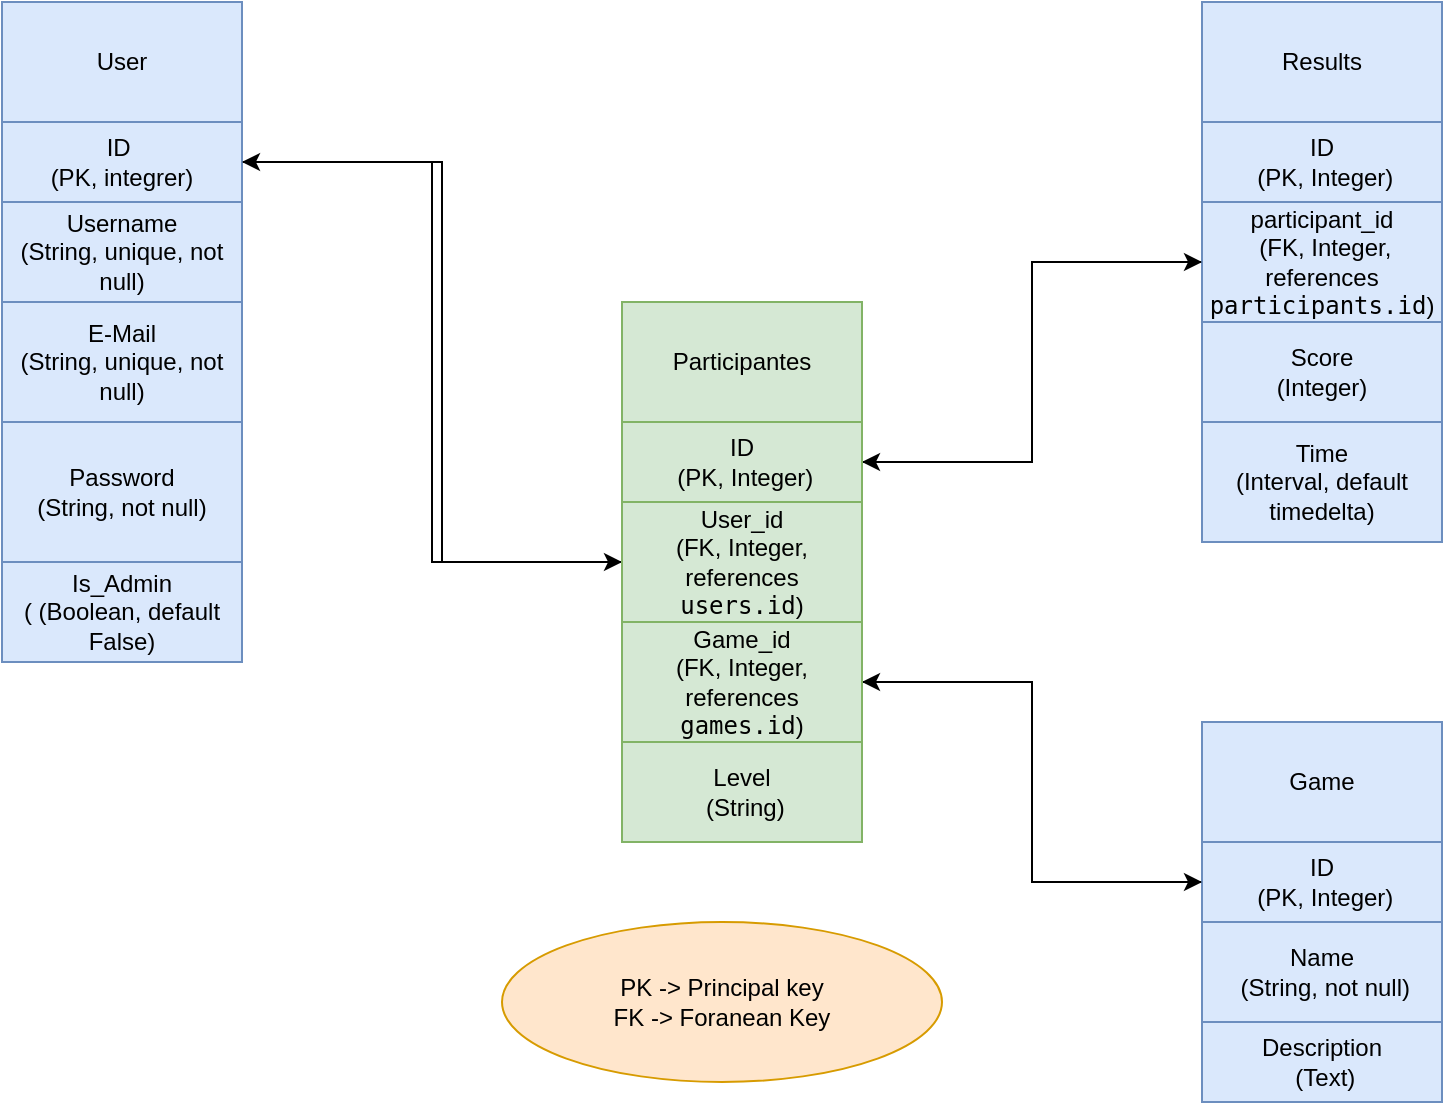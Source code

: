 <mxfile version="24.4.15" type="device">
  <diagram name="Página-1" id="5rOnI4PVaaI8oY4v1gSd">
    <mxGraphModel dx="1393" dy="758" grid="1" gridSize="10" guides="1" tooltips="1" connect="1" arrows="1" fold="1" page="1" pageScale="1" pageWidth="827" pageHeight="1169" math="0" shadow="0">
      <root>
        <mxCell id="0" />
        <mxCell id="1" parent="0" />
        <mxCell id="0i1l-tjlWZ6YT3FOH5Bq-1" value="Game" style="whiteSpace=wrap;html=1;fillColor=#dae8fc;strokeColor=#6c8ebf;" vertex="1" parent="1">
          <mxGeometry x="640" y="400" width="120" height="60" as="geometry" />
        </mxCell>
        <mxCell id="0i1l-tjlWZ6YT3FOH5Bq-2" value="User" style="whiteSpace=wrap;html=1;fillColor=#dae8fc;strokeColor=#6c8ebf;" vertex="1" parent="1">
          <mxGeometry x="40" y="40" width="120" height="60" as="geometry" />
        </mxCell>
        <mxCell id="0i1l-tjlWZ6YT3FOH5Bq-3" value="Participantes" style="whiteSpace=wrap;html=1;fillColor=#d5e8d4;strokeColor=#82b366;" vertex="1" parent="1">
          <mxGeometry x="350" y="190" width="120" height="60" as="geometry" />
        </mxCell>
        <mxCell id="0i1l-tjlWZ6YT3FOH5Bq-4" style="edgeStyle=orthogonalEdgeStyle;rounded=0;orthogonalLoop=1;jettySize=auto;html=1;exitX=0.5;exitY=1;exitDx=0;exitDy=0;fillColor=#dae8fc;strokeColor=#6c8ebf;" edge="1" parent="1" source="0i1l-tjlWZ6YT3FOH5Bq-2" target="0i1l-tjlWZ6YT3FOH5Bq-2">
          <mxGeometry relative="1" as="geometry" />
        </mxCell>
        <mxCell id="0i1l-tjlWZ6YT3FOH5Bq-9" value="Username&lt;div&gt;(String, unique, not null)&lt;br&gt;&lt;/div&gt;" style="whiteSpace=wrap;html=1;fillColor=#dae8fc;strokeColor=#6c8ebf;" vertex="1" parent="1">
          <mxGeometry x="40" y="140" width="120" height="50" as="geometry" />
        </mxCell>
        <mxCell id="0i1l-tjlWZ6YT3FOH5Bq-10" value="Description&lt;div&gt;&amp;nbsp;(Text)&lt;br&gt;&lt;/div&gt;" style="whiteSpace=wrap;html=1;fillColor=#dae8fc;strokeColor=#6c8ebf;" vertex="1" parent="1">
          <mxGeometry x="640" y="550" width="120" height="40" as="geometry" />
        </mxCell>
        <mxCell id="0i1l-tjlWZ6YT3FOH5Bq-11" value="Name&lt;div&gt;&amp;nbsp;(String, not null)&lt;br&gt;&lt;/div&gt;" style="whiteSpace=wrap;html=1;fillColor=#dae8fc;strokeColor=#6c8ebf;" vertex="1" parent="1">
          <mxGeometry x="640" y="500" width="120" height="50" as="geometry" />
        </mxCell>
        <mxCell id="0i1l-tjlWZ6YT3FOH5Bq-69" style="edgeStyle=orthogonalEdgeStyle;rounded=0;orthogonalLoop=1;jettySize=auto;html=1;entryX=1;entryY=0.5;entryDx=0;entryDy=0;" edge="1" parent="1" source="0i1l-tjlWZ6YT3FOH5Bq-12" target="0i1l-tjlWZ6YT3FOH5Bq-26">
          <mxGeometry relative="1" as="geometry" />
        </mxCell>
        <mxCell id="0i1l-tjlWZ6YT3FOH5Bq-12" value="participant_id&lt;div&gt;&amp;nbsp;(FK, Integer, references &lt;code&gt;participants.id&lt;/code&gt;)&lt;br&gt;&lt;/div&gt;" style="whiteSpace=wrap;html=1;fillColor=#dae8fc;strokeColor=#6c8ebf;" vertex="1" parent="1">
          <mxGeometry x="640" y="140" width="120" height="60" as="geometry" />
        </mxCell>
        <mxCell id="0i1l-tjlWZ6YT3FOH5Bq-65" style="edgeStyle=orthogonalEdgeStyle;rounded=0;orthogonalLoop=1;jettySize=auto;html=1;entryX=1;entryY=0.5;entryDx=0;entryDy=0;" edge="1" parent="1" source="0i1l-tjlWZ6YT3FOH5Bq-13" target="0i1l-tjlWZ6YT3FOH5Bq-63">
          <mxGeometry relative="1" as="geometry" />
        </mxCell>
        <mxCell id="0i1l-tjlWZ6YT3FOH5Bq-13" value="ID&lt;div&gt;&amp;nbsp;(PK, Integer)&lt;br&gt;&lt;/div&gt;" style="whiteSpace=wrap;html=1;fillColor=#dae8fc;strokeColor=#6c8ebf;" vertex="1" parent="1">
          <mxGeometry x="640" y="460" width="120" height="40" as="geometry" />
        </mxCell>
        <mxCell id="0i1l-tjlWZ6YT3FOH5Bq-14" value="Results" style="whiteSpace=wrap;html=1;fillColor=#dae8fc;strokeColor=#6c8ebf;" vertex="1" parent="1">
          <mxGeometry x="640" y="40" width="120" height="60" as="geometry" />
        </mxCell>
        <mxCell id="0i1l-tjlWZ6YT3FOH5Bq-17" value="Password&lt;div&gt;(String, not null)&lt;br&gt;&lt;/div&gt;" style="whiteSpace=wrap;html=1;fillColor=#dae8fc;strokeColor=#6c8ebf;" vertex="1" parent="1">
          <mxGeometry x="40" y="250" width="120" height="70" as="geometry" />
        </mxCell>
        <mxCell id="0i1l-tjlWZ6YT3FOH5Bq-18" value="Is_Admin&lt;div&gt;( (Boolean, default False)&lt;/div&gt;" style="whiteSpace=wrap;html=1;fillColor=#dae8fc;strokeColor=#6c8ebf;" vertex="1" parent="1">
          <mxGeometry x="40" y="320" width="120" height="50" as="geometry" />
        </mxCell>
        <mxCell id="0i1l-tjlWZ6YT3FOH5Bq-20" value="E-Mail&lt;div&gt;(String, unique, not null)&lt;br&gt;&lt;/div&gt;" style="whiteSpace=wrap;html=1;fillColor=#dae8fc;strokeColor=#6c8ebf;" vertex="1" parent="1">
          <mxGeometry x="40" y="190" width="120" height="60" as="geometry" />
        </mxCell>
        <mxCell id="0i1l-tjlWZ6YT3FOH5Bq-22" value="Score&lt;div&gt;(Integer)&lt;/div&gt;" style="whiteSpace=wrap;html=1;fillColor=#dae8fc;strokeColor=#6c8ebf;" vertex="1" parent="1">
          <mxGeometry x="640" y="200" width="120" height="50" as="geometry" />
        </mxCell>
        <mxCell id="0i1l-tjlWZ6YT3FOH5Bq-70" style="edgeStyle=orthogonalEdgeStyle;rounded=0;orthogonalLoop=1;jettySize=auto;html=1;entryX=0;entryY=0.5;entryDx=0;entryDy=0;" edge="1" parent="1" source="0i1l-tjlWZ6YT3FOH5Bq-26" target="0i1l-tjlWZ6YT3FOH5Bq-12">
          <mxGeometry relative="1" as="geometry" />
        </mxCell>
        <mxCell id="0i1l-tjlWZ6YT3FOH5Bq-26" value="ID&lt;div&gt;&amp;nbsp;(PK, Integer)&lt;br&gt;&lt;/div&gt;" style="whiteSpace=wrap;html=1;fillColor=#d5e8d4;strokeColor=#82b366;" vertex="1" parent="1">
          <mxGeometry x="350" y="250" width="120" height="40" as="geometry" />
        </mxCell>
        <mxCell id="0i1l-tjlWZ6YT3FOH5Bq-27" value="ID&lt;div&gt;&amp;nbsp;(PK, Integer)&lt;br&gt;&lt;/div&gt;" style="whiteSpace=wrap;html=1;fillColor=#dae8fc;strokeColor=#6c8ebf;" vertex="1" parent="1">
          <mxGeometry x="640" y="100" width="120" height="40" as="geometry" />
        </mxCell>
        <mxCell id="0i1l-tjlWZ6YT3FOH5Bq-56" style="edgeStyle=orthogonalEdgeStyle;rounded=0;orthogonalLoop=1;jettySize=auto;html=1;exitX=1;exitY=0.5;exitDx=0;exitDy=0;entryX=0;entryY=0.5;entryDx=0;entryDy=0;" edge="1" parent="1" source="0i1l-tjlWZ6YT3FOH5Bq-8" target="0i1l-tjlWZ6YT3FOH5Bq-64">
          <mxGeometry relative="1" as="geometry" />
        </mxCell>
        <mxCell id="0i1l-tjlWZ6YT3FOH5Bq-8" value="ID&amp;nbsp;&lt;div&gt;(PK, integrer)&lt;/div&gt;" style="whiteSpace=wrap;html=1;fillColor=#dae8fc;strokeColor=#6c8ebf;" vertex="1" parent="1">
          <mxGeometry x="40" y="100" width="120" height="40" as="geometry" />
        </mxCell>
        <mxCell id="0i1l-tjlWZ6YT3FOH5Bq-61" value="Time&lt;div&gt;(Interval, default timedelta)&lt;br&gt;&lt;/div&gt;" style="whiteSpace=wrap;html=1;fillColor=#dae8fc;strokeColor=#6c8ebf;" vertex="1" parent="1">
          <mxGeometry x="640" y="250" width="120" height="60" as="geometry" />
        </mxCell>
        <mxCell id="0i1l-tjlWZ6YT3FOH5Bq-62" value="Level&lt;div&gt;&amp;nbsp;(String)&lt;br&gt;&lt;/div&gt;" style="whiteSpace=wrap;html=1;fillColor=#d5e8d4;strokeColor=#82b366;" vertex="1" parent="1">
          <mxGeometry x="350" y="410" width="120" height="50" as="geometry" />
        </mxCell>
        <mxCell id="0i1l-tjlWZ6YT3FOH5Bq-68" style="edgeStyle=orthogonalEdgeStyle;rounded=0;orthogonalLoop=1;jettySize=auto;html=1;entryX=0;entryY=0.5;entryDx=0;entryDy=0;" edge="1" parent="1" source="0i1l-tjlWZ6YT3FOH5Bq-63" target="0i1l-tjlWZ6YT3FOH5Bq-13">
          <mxGeometry relative="1" as="geometry" />
        </mxCell>
        <mxCell id="0i1l-tjlWZ6YT3FOH5Bq-63" value="Game_id&lt;div&gt;(FK, Integer, references &lt;code&gt;games.id&lt;/code&gt;)&lt;br&gt;&lt;/div&gt;" style="whiteSpace=wrap;html=1;fillColor=#d5e8d4;strokeColor=#82b366;" vertex="1" parent="1">
          <mxGeometry x="350" y="350" width="120" height="60" as="geometry" />
        </mxCell>
        <mxCell id="0i1l-tjlWZ6YT3FOH5Bq-67" style="edgeStyle=orthogonalEdgeStyle;rounded=0;orthogonalLoop=1;jettySize=auto;html=1;" edge="1" parent="1" source="0i1l-tjlWZ6YT3FOH5Bq-64" target="0i1l-tjlWZ6YT3FOH5Bq-8">
          <mxGeometry relative="1" as="geometry">
            <Array as="points">
              <mxPoint x="260" y="320" />
              <mxPoint x="260" y="120" />
            </Array>
          </mxGeometry>
        </mxCell>
        <mxCell id="0i1l-tjlWZ6YT3FOH5Bq-64" value="User_id&lt;div&gt;(FK, Integer, references &lt;code&gt;users.id&lt;/code&gt;)&lt;br&gt;&lt;/div&gt;" style="whiteSpace=wrap;html=1;fillColor=#d5e8d4;strokeColor=#82b366;" vertex="1" parent="1">
          <mxGeometry x="350" y="290" width="120" height="60" as="geometry" />
        </mxCell>
        <mxCell id="0i1l-tjlWZ6YT3FOH5Bq-71" value="PK -&amp;gt; Principal key&lt;div&gt;FK -&amp;gt; Foranean Key&lt;/div&gt;" style="ellipse;whiteSpace=wrap;html=1;fillColor=#ffe6cc;strokeColor=#d79b00;" vertex="1" parent="1">
          <mxGeometry x="290" y="500" width="220" height="80" as="geometry" />
        </mxCell>
      </root>
    </mxGraphModel>
  </diagram>
</mxfile>
